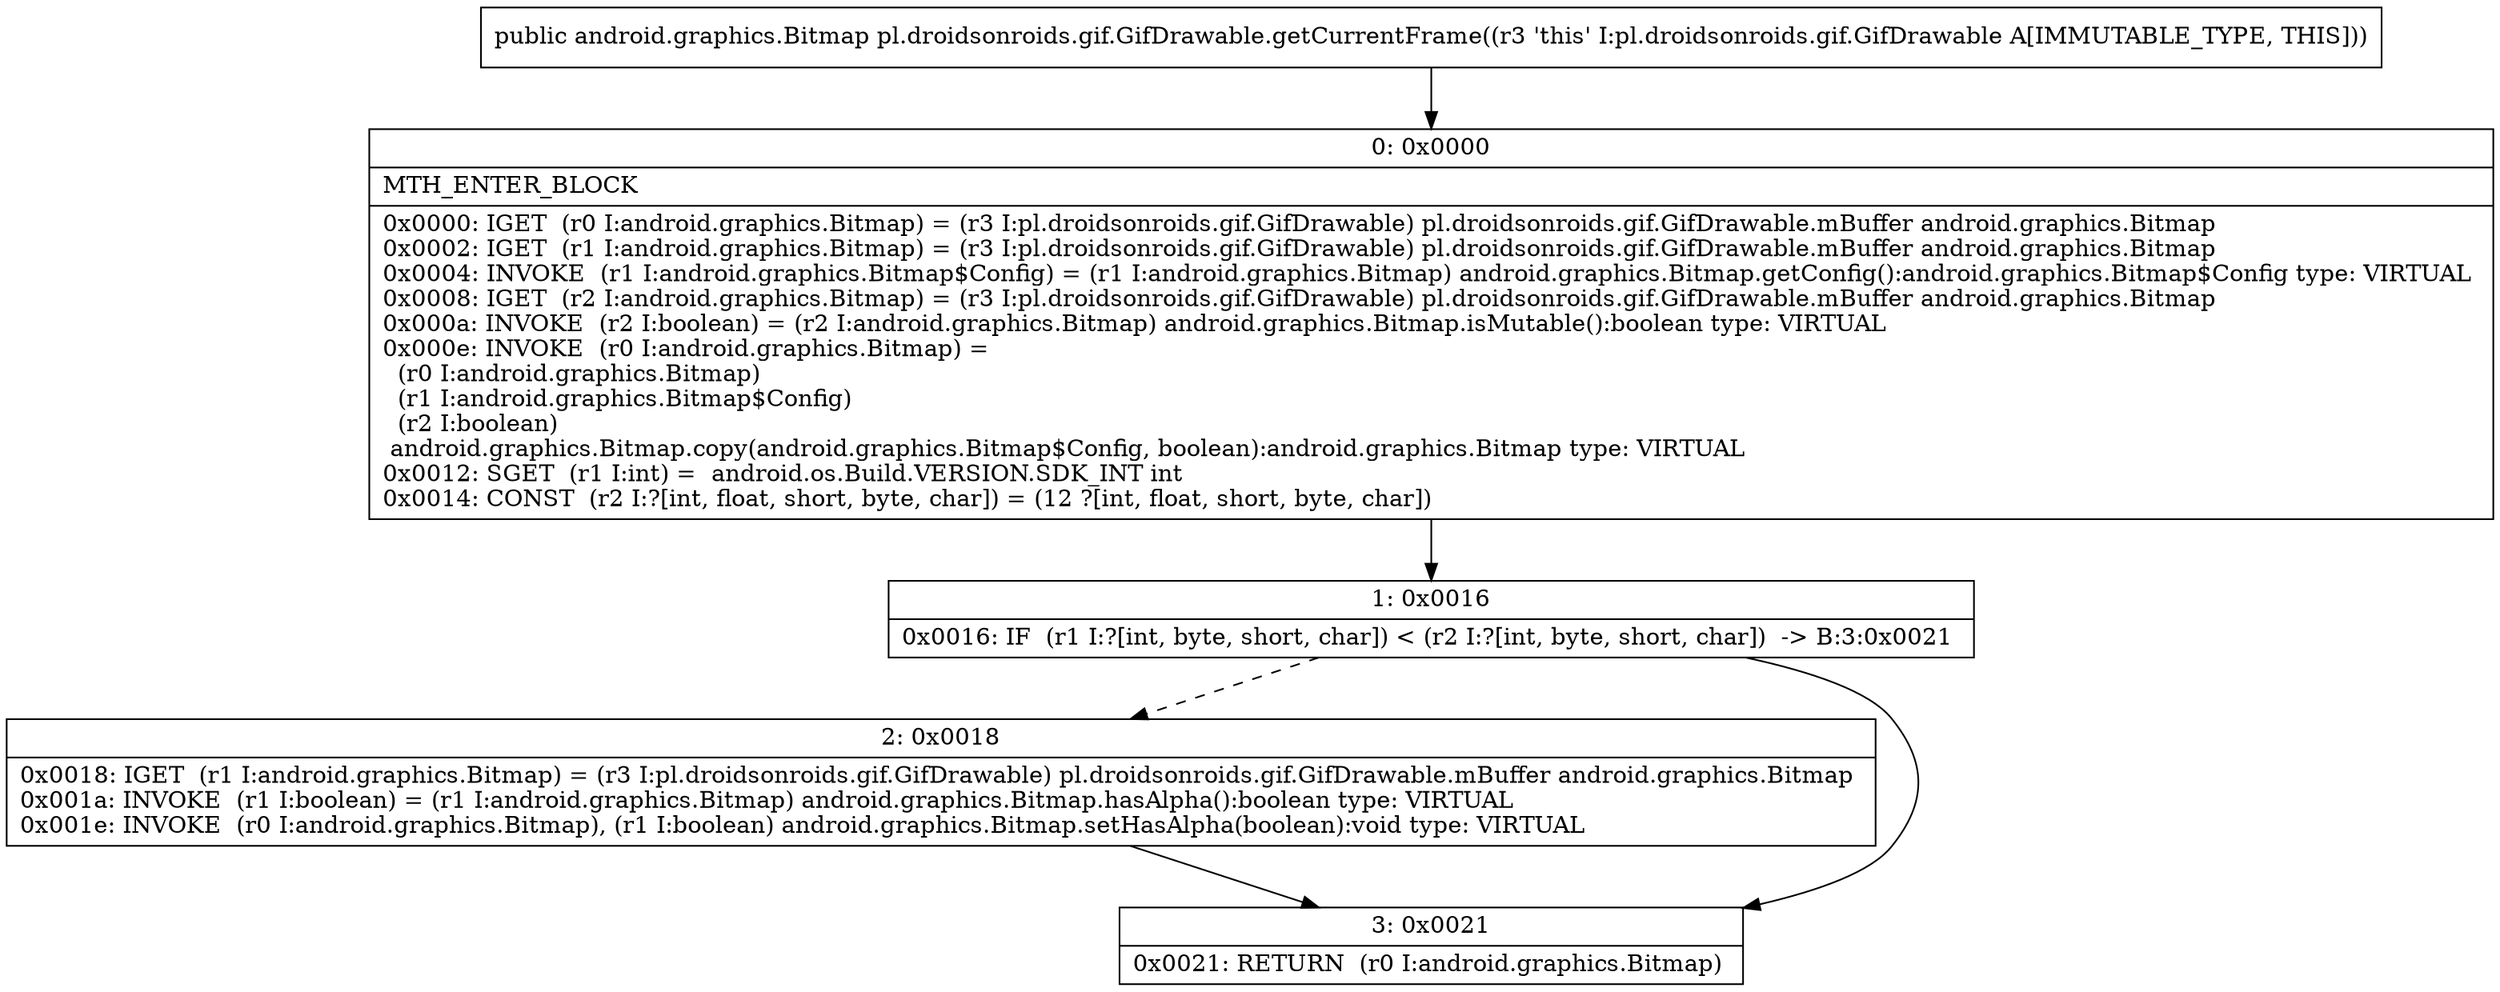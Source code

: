 digraph "CFG forpl.droidsonroids.gif.GifDrawable.getCurrentFrame()Landroid\/graphics\/Bitmap;" {
Node_0 [shape=record,label="{0\:\ 0x0000|MTH_ENTER_BLOCK\l|0x0000: IGET  (r0 I:android.graphics.Bitmap) = (r3 I:pl.droidsonroids.gif.GifDrawable) pl.droidsonroids.gif.GifDrawable.mBuffer android.graphics.Bitmap \l0x0002: IGET  (r1 I:android.graphics.Bitmap) = (r3 I:pl.droidsonroids.gif.GifDrawable) pl.droidsonroids.gif.GifDrawable.mBuffer android.graphics.Bitmap \l0x0004: INVOKE  (r1 I:android.graphics.Bitmap$Config) = (r1 I:android.graphics.Bitmap) android.graphics.Bitmap.getConfig():android.graphics.Bitmap$Config type: VIRTUAL \l0x0008: IGET  (r2 I:android.graphics.Bitmap) = (r3 I:pl.droidsonroids.gif.GifDrawable) pl.droidsonroids.gif.GifDrawable.mBuffer android.graphics.Bitmap \l0x000a: INVOKE  (r2 I:boolean) = (r2 I:android.graphics.Bitmap) android.graphics.Bitmap.isMutable():boolean type: VIRTUAL \l0x000e: INVOKE  (r0 I:android.graphics.Bitmap) = \l  (r0 I:android.graphics.Bitmap)\l  (r1 I:android.graphics.Bitmap$Config)\l  (r2 I:boolean)\l android.graphics.Bitmap.copy(android.graphics.Bitmap$Config, boolean):android.graphics.Bitmap type: VIRTUAL \l0x0012: SGET  (r1 I:int) =  android.os.Build.VERSION.SDK_INT int \l0x0014: CONST  (r2 I:?[int, float, short, byte, char]) = (12 ?[int, float, short, byte, char]) \l}"];
Node_1 [shape=record,label="{1\:\ 0x0016|0x0016: IF  (r1 I:?[int, byte, short, char]) \< (r2 I:?[int, byte, short, char])  \-\> B:3:0x0021 \l}"];
Node_2 [shape=record,label="{2\:\ 0x0018|0x0018: IGET  (r1 I:android.graphics.Bitmap) = (r3 I:pl.droidsonroids.gif.GifDrawable) pl.droidsonroids.gif.GifDrawable.mBuffer android.graphics.Bitmap \l0x001a: INVOKE  (r1 I:boolean) = (r1 I:android.graphics.Bitmap) android.graphics.Bitmap.hasAlpha():boolean type: VIRTUAL \l0x001e: INVOKE  (r0 I:android.graphics.Bitmap), (r1 I:boolean) android.graphics.Bitmap.setHasAlpha(boolean):void type: VIRTUAL \l}"];
Node_3 [shape=record,label="{3\:\ 0x0021|0x0021: RETURN  (r0 I:android.graphics.Bitmap) \l}"];
MethodNode[shape=record,label="{public android.graphics.Bitmap pl.droidsonroids.gif.GifDrawable.getCurrentFrame((r3 'this' I:pl.droidsonroids.gif.GifDrawable A[IMMUTABLE_TYPE, THIS])) }"];
MethodNode -> Node_0;
Node_0 -> Node_1;
Node_1 -> Node_2[style=dashed];
Node_1 -> Node_3;
Node_2 -> Node_3;
}

